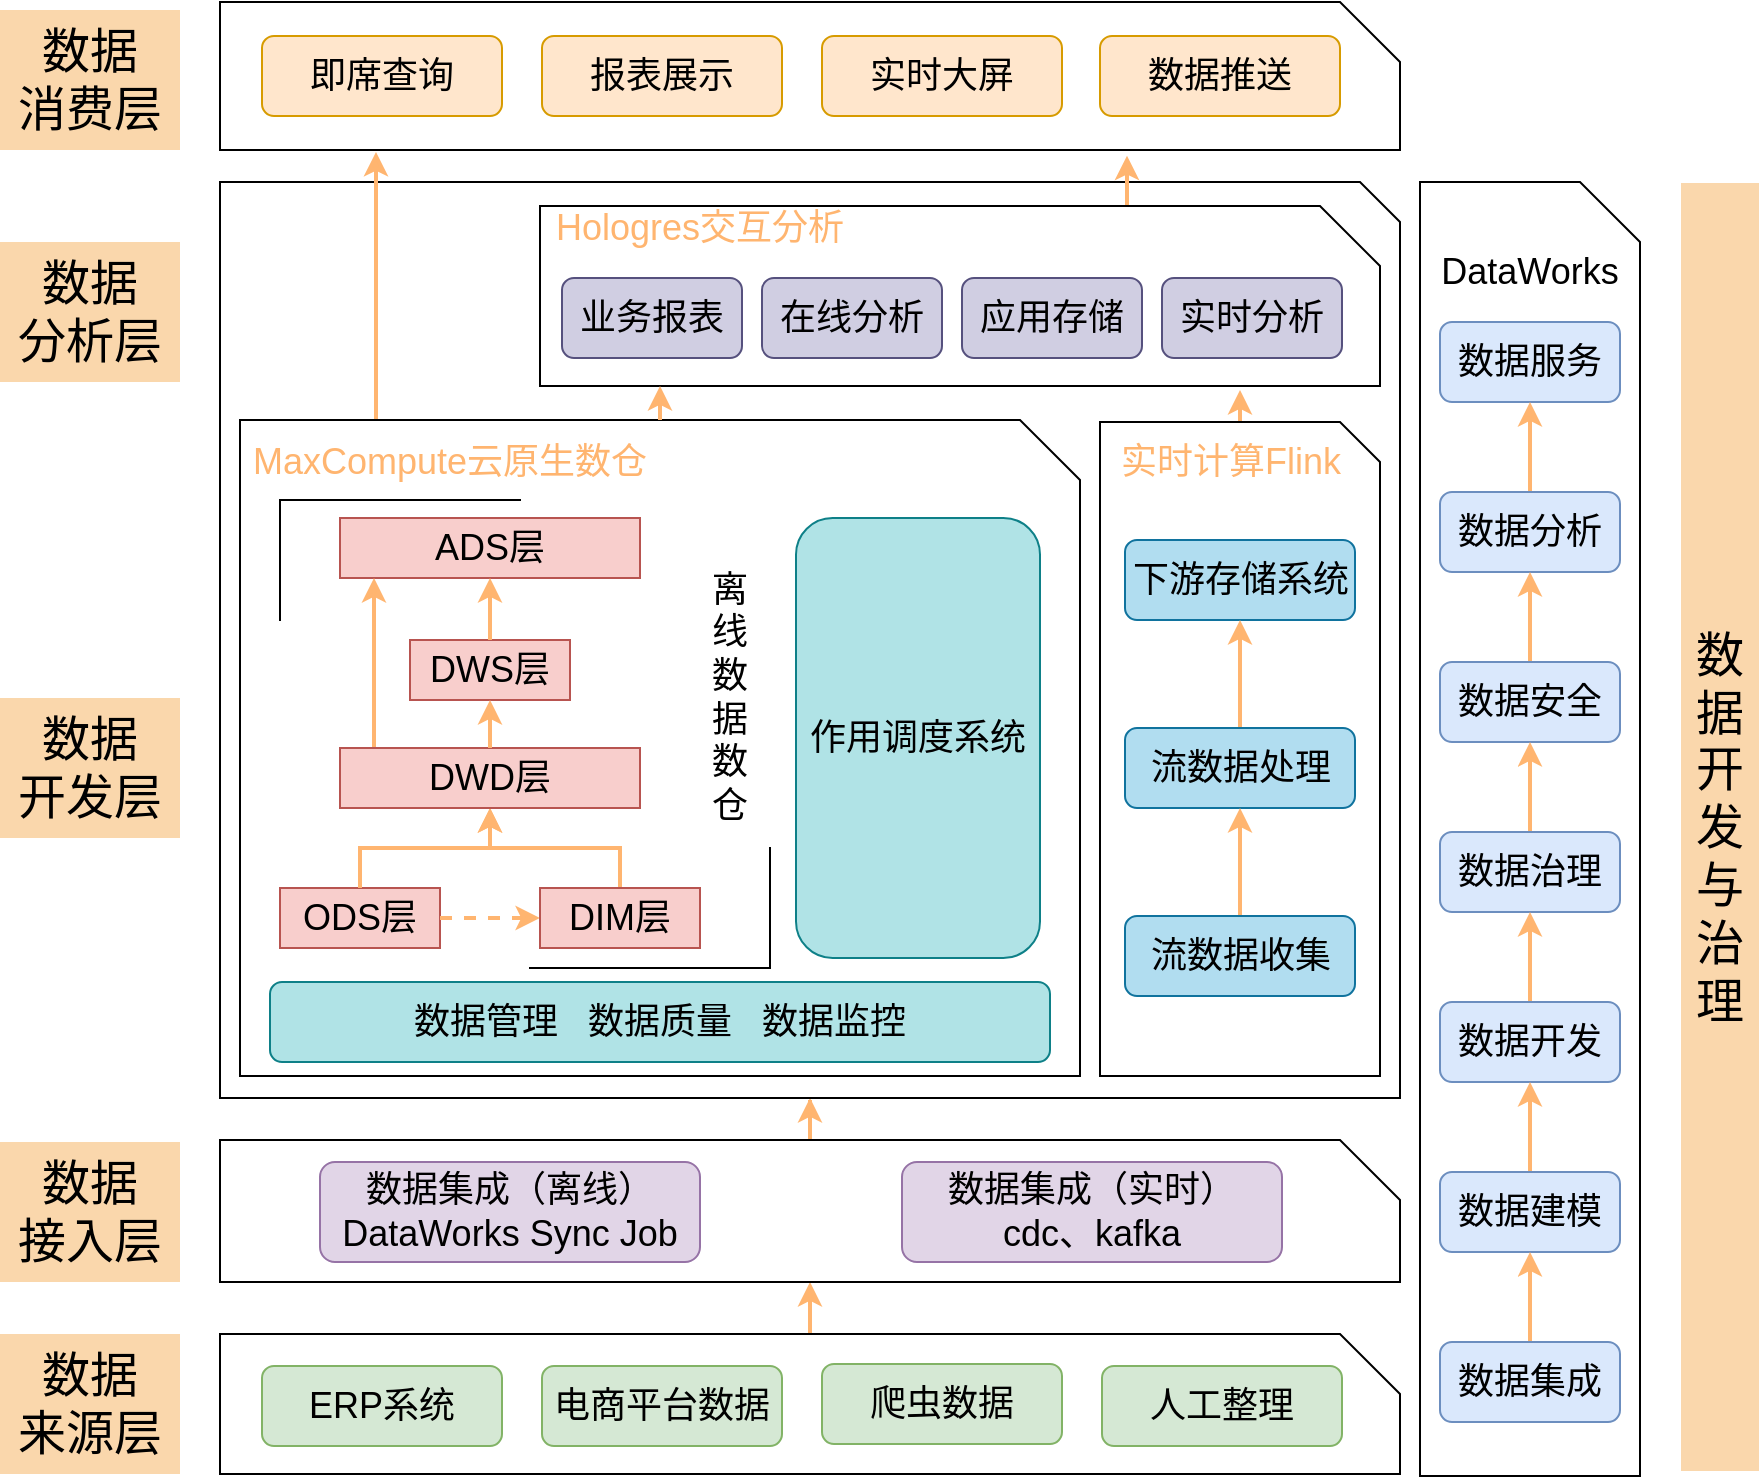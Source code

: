 <mxfile version="21.6.8" type="device">
  <diagram name="第 1 页" id="a_q8hOg4LT2aydWftlRZ">
    <mxGraphModel dx="1418" dy="828" grid="1" gridSize="10" guides="1" tooltips="1" connect="1" arrows="1" fold="1" page="1" pageScale="1" pageWidth="827" pageHeight="1169" math="0" shadow="0">
      <root>
        <mxCell id="0" />
        <mxCell id="1" parent="0" />
        <mxCell id="xm9shnRIB7Id6ECnDcKJ-46" value="" style="edgeStyle=orthogonalEdgeStyle;rounded=0;orthogonalLoop=1;jettySize=auto;html=1;fillColor=#f0a30a;strokeColor=#FFB570;strokeWidth=2;" parent="1" source="xm9shnRIB7Id6ECnDcKJ-7" target="xm9shnRIB7Id6ECnDcKJ-33" edge="1">
          <mxGeometry relative="1" as="geometry" />
        </mxCell>
        <mxCell id="xm9shnRIB7Id6ECnDcKJ-7" value="" style="shape=card;whiteSpace=wrap;html=1;direction=south;" parent="1" vertex="1">
          <mxGeometry x="360" y="826" width="590" height="70" as="geometry" />
        </mxCell>
        <mxCell id="xm9shnRIB7Id6ECnDcKJ-2" value="&lt;font style=&quot;font-size: 18px;&quot;&gt;ERP系统&lt;/font&gt;" style="rounded=1;whiteSpace=wrap;html=1;movable=1;resizable=1;rotatable=1;deletable=1;editable=1;locked=0;connectable=1;fillColor=#d5e8d4;strokeColor=#82b366;" parent="1" vertex="1">
          <mxGeometry x="381" y="842" width="120" height="40" as="geometry" />
        </mxCell>
        <mxCell id="xm9shnRIB7Id6ECnDcKJ-13" value="&lt;font style=&quot;font-size: 18px;&quot;&gt;爬虫数据&lt;/font&gt;" style="rounded=1;whiteSpace=wrap;html=1;movable=1;resizable=1;rotatable=1;deletable=1;editable=1;locked=0;connectable=1;fillColor=#d5e8d4;strokeColor=#82b366;" parent="1" vertex="1">
          <mxGeometry x="661" y="841" width="120" height="40" as="geometry" />
        </mxCell>
        <mxCell id="xm9shnRIB7Id6ECnDcKJ-14" value="&lt;span style=&quot;font-size: 18px;&quot;&gt;电商平台数据&lt;/span&gt;" style="rounded=1;whiteSpace=wrap;html=1;movable=1;resizable=1;rotatable=1;deletable=1;editable=1;locked=0;connectable=1;fillColor=#d5e8d4;strokeColor=#82b366;" parent="1" vertex="1">
          <mxGeometry x="521" y="842" width="120" height="40" as="geometry" />
        </mxCell>
        <mxCell id="xm9shnRIB7Id6ECnDcKJ-15" value="&lt;font style=&quot;font-size: 18px;&quot;&gt;人工整理&lt;/font&gt;" style="rounded=1;whiteSpace=wrap;html=1;movable=1;resizable=1;rotatable=1;deletable=1;editable=1;locked=0;connectable=1;fillColor=#d5e8d4;strokeColor=#82b366;" parent="1" vertex="1">
          <mxGeometry x="801" y="842" width="120" height="40" as="geometry" />
        </mxCell>
        <mxCell id="xm9shnRIB7Id6ECnDcKJ-18" value="" style="shape=card;whiteSpace=wrap;html=1;direction=south;" parent="1" vertex="1">
          <mxGeometry x="960" y="250" width="110" height="647" as="geometry" />
        </mxCell>
        <mxCell id="xm9shnRIB7Id6ECnDcKJ-20" value="&lt;font style=&quot;font-size: 24px;&quot;&gt;数据开发与治理&lt;/font&gt;" style="text;html=1;strokeColor=#FFFFFF;fillColor=#fad7ac;align=center;verticalAlign=middle;whiteSpace=wrap;rounded=0;" parent="1" vertex="1">
          <mxGeometry x="1090" y="250" width="40" height="645" as="geometry" />
        </mxCell>
        <mxCell id="xm9shnRIB7Id6ECnDcKJ-25" value="&lt;font style=&quot;font-size: 18px;&quot;&gt;DataWorks&lt;/font&gt;" style="text;html=1;strokeColor=none;fillColor=none;align=center;verticalAlign=middle;whiteSpace=wrap;rounded=0;" parent="1" vertex="1">
          <mxGeometry x="965" y="280" width="100" height="30" as="geometry" />
        </mxCell>
        <mxCell id="xm9shnRIB7Id6ECnDcKJ-101" value="" style="edgeStyle=orthogonalEdgeStyle;rounded=0;orthogonalLoop=1;jettySize=auto;html=1;entryX=1;entryY=0.5;entryDx=0;entryDy=0;entryPerimeter=0;fontColor=#000000;strokeColor=#FFB570;strokeWidth=2;" parent="1" source="xm9shnRIB7Id6ECnDcKJ-33" target="xm9shnRIB7Id6ECnDcKJ-49" edge="1">
          <mxGeometry relative="1" as="geometry" />
        </mxCell>
        <mxCell id="xm9shnRIB7Id6ECnDcKJ-33" value="" style="shape=card;whiteSpace=wrap;html=1;direction=south;" parent="1" vertex="1">
          <mxGeometry x="360" y="729" width="590" height="71" as="geometry" />
        </mxCell>
        <mxCell id="xm9shnRIB7Id6ECnDcKJ-35" value="&lt;span style=&quot;font-size: 18px;&quot;&gt;数据集成（离线）DataWorks Sync Job&lt;/span&gt;" style="rounded=1;whiteSpace=wrap;html=1;movable=1;resizable=1;rotatable=1;deletable=1;editable=1;locked=0;connectable=1;fillColor=#e1d5e7;strokeColor=#9673a6;" parent="1" vertex="1">
          <mxGeometry x="410" y="740" width="190" height="50" as="geometry" />
        </mxCell>
        <mxCell id="xm9shnRIB7Id6ECnDcKJ-36" value="&lt;span style=&quot;font-size: 18px;&quot;&gt;数据集成（实时）cdc、kafka&lt;/span&gt;" style="rounded=1;whiteSpace=wrap;html=1;movable=1;resizable=1;rotatable=1;deletable=1;editable=1;locked=0;connectable=1;fillColor=#e1d5e7;strokeColor=#9673a6;" parent="1" vertex="1">
          <mxGeometry x="701" y="740" width="190" height="50" as="geometry" />
        </mxCell>
        <mxCell id="xm9shnRIB7Id6ECnDcKJ-49" value="" style="verticalLabelPosition=bottom;verticalAlign=top;html=1;shape=card;whiteSpace=wrap;size=20;arcSize=12;direction=south;" parent="1" vertex="1">
          <mxGeometry x="360" y="250" width="590" height="458" as="geometry" />
        </mxCell>
        <mxCell id="xm9shnRIB7Id6ECnDcKJ-139" style="edgeStyle=elbowEdgeStyle;rounded=0;orthogonalLoop=1;jettySize=auto;html=1;entryX=1.022;entryY=0.167;entryDx=0;entryDy=0;entryPerimeter=0;strokeColor=#FFB570;strokeWidth=2;" parent="1" source="xm9shnRIB7Id6ECnDcKJ-50" target="xm9shnRIB7Id6ECnDcKJ-87" edge="1">
          <mxGeometry relative="1" as="geometry" />
        </mxCell>
        <mxCell id="xm9shnRIB7Id6ECnDcKJ-50" value="" style="verticalLabelPosition=bottom;verticalAlign=top;html=1;shape=card;whiteSpace=wrap;size=20;arcSize=12;direction=south;" parent="1" vertex="1">
          <mxGeometry x="800" y="370" width="140" height="327" as="geometry" />
        </mxCell>
        <mxCell id="xm9shnRIB7Id6ECnDcKJ-81" value="&lt;font style=&quot;font-size: 18px;&quot;&gt;实时计算Flink&lt;/font&gt;" style="text;html=1;strokeColor=none;fillColor=none;align=center;verticalAlign=middle;whiteSpace=wrap;rounded=0;fontColor=#FFB570;" parent="1" vertex="1">
          <mxGeometry x="807.5" y="375" width="115" height="30" as="geometry" />
        </mxCell>
        <mxCell id="xm9shnRIB7Id6ECnDcKJ-131" style="rounded=0;orthogonalLoop=1;jettySize=auto;html=1;entryX=1.013;entryY=0.868;entryDx=0;entryDy=0;entryPerimeter=0;edgeStyle=elbowEdgeStyle;strokeWidth=2;strokeColor=#FFB570;" parent="1" source="xm9shnRIB7Id6ECnDcKJ-116" target="xm9shnRIB7Id6ECnDcKJ-105" edge="1">
          <mxGeometry relative="1" as="geometry" />
        </mxCell>
        <mxCell id="xm9shnRIB7Id6ECnDcKJ-116" value="" style="shape=card;whiteSpace=wrap;html=1;direction=south;" parent="1" vertex="1">
          <mxGeometry x="370" y="369" width="420" height="328" as="geometry" />
        </mxCell>
        <mxCell id="xm9shnRIB7Id6ECnDcKJ-83" value="&lt;span style=&quot;font-size: 18px;&quot;&gt;下游存储系统&lt;/span&gt;" style="rounded=1;whiteSpace=wrap;html=1;movable=1;resizable=1;rotatable=1;deletable=1;editable=1;locked=0;connectable=1;fillColor=#b1ddf0;strokeColor=#10739e;" parent="1" vertex="1">
          <mxGeometry x="812.5" y="429" width="115" height="40" as="geometry" />
        </mxCell>
        <mxCell id="xm9shnRIB7Id6ECnDcKJ-149" value="" style="edgeStyle=orthogonalEdgeStyle;rounded=0;orthogonalLoop=1;jettySize=auto;html=1;strokeWidth=2;strokeColor=#FFB570;" parent="1" source="xm9shnRIB7Id6ECnDcKJ-84" target="xm9shnRIB7Id6ECnDcKJ-83" edge="1">
          <mxGeometry relative="1" as="geometry" />
        </mxCell>
        <mxCell id="xm9shnRIB7Id6ECnDcKJ-84" value="&lt;span style=&quot;font-size: 18px;&quot;&gt;流数据处理&lt;/span&gt;" style="rounded=1;whiteSpace=wrap;html=1;movable=1;resizable=1;rotatable=1;deletable=1;editable=1;locked=0;connectable=1;fillColor=#b1ddf0;strokeColor=#10739e;" parent="1" vertex="1">
          <mxGeometry x="812.5" y="523" width="115" height="40" as="geometry" />
        </mxCell>
        <mxCell id="xm9shnRIB7Id6ECnDcKJ-148" value="" style="edgeStyle=orthogonalEdgeStyle;rounded=0;orthogonalLoop=1;jettySize=auto;html=1;strokeWidth=2;strokeColor=#FFB570;" parent="1" source="xm9shnRIB7Id6ECnDcKJ-85" target="xm9shnRIB7Id6ECnDcKJ-84" edge="1">
          <mxGeometry relative="1" as="geometry" />
        </mxCell>
        <mxCell id="xm9shnRIB7Id6ECnDcKJ-85" value="&lt;span style=&quot;font-size: 18px;&quot;&gt;流数据收集&lt;/span&gt;" style="rounded=1;whiteSpace=wrap;html=1;movable=1;resizable=1;rotatable=1;deletable=1;editable=1;locked=0;connectable=1;fillColor=#b1ddf0;strokeColor=#10739e;" parent="1" vertex="1">
          <mxGeometry x="812.5" y="617" width="115" height="40" as="geometry" />
        </mxCell>
        <mxCell id="xm9shnRIB7Id6ECnDcKJ-135" style="edgeStyle=elbowEdgeStyle;rounded=0;orthogonalLoop=1;jettySize=auto;html=1;entryX=1.038;entryY=0.231;entryDx=0;entryDy=0;entryPerimeter=0;strokeColor=#FFB570;strokeWidth=2;" parent="1" source="xm9shnRIB7Id6ECnDcKJ-87" target="xm9shnRIB7Id6ECnDcKJ-105" edge="1">
          <mxGeometry relative="1" as="geometry" />
        </mxCell>
        <mxCell id="xm9shnRIB7Id6ECnDcKJ-87" value="" style="shape=card;whiteSpace=wrap;html=1;direction=south;" parent="1" vertex="1">
          <mxGeometry x="520" y="262" width="420" height="90" as="geometry" />
        </mxCell>
        <mxCell id="xm9shnRIB7Id6ECnDcKJ-88" value="&lt;font color=&quot;#ffb570&quot; style=&quot;font-size: 18px;&quot;&gt;Hologres交互分析&lt;/font&gt;" style="text;html=1;strokeColor=none;fillColor=none;align=center;verticalAlign=middle;whiteSpace=wrap;rounded=0;" parent="1" vertex="1">
          <mxGeometry x="520" y="258" width="160" height="30" as="geometry" />
        </mxCell>
        <mxCell id="xm9shnRIB7Id6ECnDcKJ-89" value="&lt;font style=&quot;font-size: 18px;&quot;&gt;业务报表&lt;/font&gt;" style="rounded=1;whiteSpace=wrap;html=1;movable=1;resizable=1;rotatable=1;deletable=1;editable=1;locked=0;connectable=1;fillColor=#d0cee2;strokeColor=#56517e;" parent="1" vertex="1">
          <mxGeometry x="531" y="298" width="90" height="40" as="geometry" />
        </mxCell>
        <mxCell id="xm9shnRIB7Id6ECnDcKJ-90" value="&lt;span style=&quot;font-size: 18px;&quot;&gt;在线分析&lt;/span&gt;" style="rounded=1;whiteSpace=wrap;html=1;movable=1;resizable=1;rotatable=1;deletable=1;editable=1;locked=0;connectable=1;fillColor=#d0cee2;strokeColor=#56517e;" parent="1" vertex="1">
          <mxGeometry x="631" y="298" width="90" height="40" as="geometry" />
        </mxCell>
        <mxCell id="xm9shnRIB7Id6ECnDcKJ-91" value="&lt;font style=&quot;font-size: 18px;&quot;&gt;应用存储&lt;/font&gt;" style="rounded=1;whiteSpace=wrap;html=1;movable=1;resizable=1;rotatable=1;deletable=1;editable=1;locked=0;connectable=1;fillColor=#d0cee2;strokeColor=#56517e;" parent="1" vertex="1">
          <mxGeometry x="731" y="298" width="90" height="40" as="geometry" />
        </mxCell>
        <mxCell id="xm9shnRIB7Id6ECnDcKJ-92" value="&lt;font style=&quot;font-size: 18px;&quot;&gt;实时分析&lt;/font&gt;" style="rounded=1;whiteSpace=wrap;html=1;movable=1;resizable=1;rotatable=1;deletable=1;editable=1;locked=0;connectable=1;fillColor=#d0cee2;strokeColor=#56517e;" parent="1" vertex="1">
          <mxGeometry x="831" y="298" width="90" height="40" as="geometry" />
        </mxCell>
        <mxCell id="xm9shnRIB7Id6ECnDcKJ-105" value="" style="shape=card;whiteSpace=wrap;html=1;direction=south;" parent="1" vertex="1">
          <mxGeometry x="360" y="160" width="590" height="74" as="geometry" />
        </mxCell>
        <mxCell id="xm9shnRIB7Id6ECnDcKJ-106" value="&lt;span style=&quot;font-size: 18px;&quot;&gt;即席查询&lt;/span&gt;" style="rounded=1;whiteSpace=wrap;html=1;movable=1;resizable=1;rotatable=1;deletable=1;editable=1;locked=0;connectable=1;fillColor=#ffe6cc;strokeColor=#d79b00;" parent="1" vertex="1">
          <mxGeometry x="381" y="177" width="120" height="40" as="geometry" />
        </mxCell>
        <mxCell id="xm9shnRIB7Id6ECnDcKJ-107" value="&lt;span style=&quot;font-size: 18px;&quot;&gt;报表展示&lt;/span&gt;" style="rounded=1;whiteSpace=wrap;html=1;movable=1;resizable=1;rotatable=1;deletable=1;editable=1;locked=0;connectable=1;fillColor=#ffe6cc;strokeColor=#d79b00;" parent="1" vertex="1">
          <mxGeometry x="521" y="177" width="120" height="40" as="geometry" />
        </mxCell>
        <mxCell id="xm9shnRIB7Id6ECnDcKJ-108" value="&lt;span style=&quot;font-size: 18px;&quot;&gt;实时大屏&lt;/span&gt;" style="rounded=1;whiteSpace=wrap;html=1;movable=1;resizable=1;rotatable=1;deletable=1;editable=1;locked=0;connectable=1;fillColor=#ffe6cc;strokeColor=#d79b00;" parent="1" vertex="1">
          <mxGeometry x="661" y="177" width="120" height="40" as="geometry" />
        </mxCell>
        <mxCell id="xm9shnRIB7Id6ECnDcKJ-110" value="&lt;span style=&quot;font-size: 18px;&quot;&gt;数据推送&lt;/span&gt;" style="rounded=1;whiteSpace=wrap;html=1;movable=1;resizable=1;rotatable=1;deletable=1;editable=1;locked=0;connectable=1;fillColor=#ffe6cc;strokeColor=#d79b00;" parent="1" vertex="1">
          <mxGeometry x="800" y="177" width="120" height="40" as="geometry" />
        </mxCell>
        <mxCell id="xm9shnRIB7Id6ECnDcKJ-118" style="edgeStyle=orthogonalEdgeStyle;rounded=0;orthogonalLoop=1;jettySize=auto;html=1;strokeColor=#FFB570;strokeWidth=2;" parent="1" source="xm9shnRIB7Id6ECnDcKJ-116" target="xm9shnRIB7Id6ECnDcKJ-87" edge="1">
          <mxGeometry relative="1" as="geometry">
            <Array as="points">
              <mxPoint x="580" y="288" />
              <mxPoint x="580" y="288" />
            </Array>
          </mxGeometry>
        </mxCell>
        <mxCell id="xm9shnRIB7Id6ECnDcKJ-80" value="&lt;font color=&quot;#ffb570&quot; style=&quot;font-size: 18px;&quot;&gt;MaxCompute云原生数仓&lt;/font&gt;" style="text;html=1;strokeColor=none;fillColor=none;align=center;verticalAlign=middle;whiteSpace=wrap;rounded=0;" parent="1" vertex="1">
          <mxGeometry x="375" y="375" width="200" height="30" as="geometry" />
        </mxCell>
        <mxCell id="xm9shnRIB7Id6ECnDcKJ-56" value="&lt;font style=&quot;font-size: 18px;&quot;&gt;ADS层&lt;/font&gt;" style="rounded=0;whiteSpace=wrap;html=1;fillColor=#f8cecc;strokeColor=#b85450;" parent="1" vertex="1">
          <mxGeometry x="420" y="418" width="150" height="30" as="geometry" />
        </mxCell>
        <mxCell id="xm9shnRIB7Id6ECnDcKJ-52" value="&lt;span style=&quot;font-size: 18px;&quot;&gt;数据管理&amp;nbsp; &amp;nbsp;数据质量&amp;nbsp; &amp;nbsp;数据监控&lt;/span&gt;" style="rounded=1;whiteSpace=wrap;html=1;movable=1;resizable=1;rotatable=1;deletable=1;editable=1;locked=0;connectable=1;fillColor=#b0e3e6;strokeColor=#0e8088;" parent="1" vertex="1">
          <mxGeometry x="385" y="650" width="390" height="40" as="geometry" />
        </mxCell>
        <mxCell id="xm9shnRIB7Id6ECnDcKJ-59" value="&lt;font style=&quot;font-size: 18px;&quot;&gt;ODS层&lt;/font&gt;" style="rounded=0;whiteSpace=wrap;html=1;fillColor=#f8cecc;strokeColor=#b85450;" parent="1" vertex="1">
          <mxGeometry x="390" y="603" width="80" height="30" as="geometry" />
        </mxCell>
        <mxCell id="xm9shnRIB7Id6ECnDcKJ-71" value="&lt;font style=&quot;font-size: 18px;&quot;&gt;离线数据数仓&lt;/font&gt;" style="text;html=1;strokeColor=none;fillColor=none;align=center;verticalAlign=middle;whiteSpace=wrap;rounded=0;" parent="1" vertex="1">
          <mxGeometry x="600" y="428" width="30" height="160" as="geometry" />
        </mxCell>
        <mxCell id="xm9shnRIB7Id6ECnDcKJ-69" value="&lt;font style=&quot;font-size: 18px;&quot;&gt;作用调度系统&lt;/font&gt;" style="rounded=1;whiteSpace=wrap;html=1;fillColor=#b0e3e6;strokeColor=#0e8088;" parent="1" vertex="1">
          <mxGeometry x="648" y="418" width="122" height="220" as="geometry" />
        </mxCell>
        <mxCell id="xm9shnRIB7Id6ECnDcKJ-61" value="" style="edgeStyle=orthogonalEdgeStyle;rounded=0;orthogonalLoop=1;jettySize=auto;html=1;strokeColor=#FFB570;dashed=1;strokeWidth=2;" parent="1" source="xm9shnRIB7Id6ECnDcKJ-59" target="xm9shnRIB7Id6ECnDcKJ-60" edge="1">
          <mxGeometry relative="1" as="geometry" />
        </mxCell>
        <mxCell id="xm9shnRIB7Id6ECnDcKJ-63" value="" style="edgeStyle=orthogonalEdgeStyle;rounded=0;orthogonalLoop=1;jettySize=auto;html=1;strokeWidth=2;strokeColor=#FFB570;" parent="1" source="xm9shnRIB7Id6ECnDcKJ-60" target="xm9shnRIB7Id6ECnDcKJ-58" edge="1">
          <mxGeometry relative="1" as="geometry" />
        </mxCell>
        <mxCell id="xm9shnRIB7Id6ECnDcKJ-62" value="" style="edgeStyle=orthogonalEdgeStyle;rounded=0;orthogonalLoop=1;jettySize=auto;html=1;strokeColor=#FFB570;strokeWidth=2;" parent="1" source="xm9shnRIB7Id6ECnDcKJ-59" target="xm9shnRIB7Id6ECnDcKJ-58" edge="1">
          <mxGeometry relative="1" as="geometry" />
        </mxCell>
        <mxCell id="xm9shnRIB7Id6ECnDcKJ-121" style="edgeStyle=orthogonalEdgeStyle;rounded=0;orthogonalLoop=1;jettySize=auto;html=1;strokeColor=#FFB570;strokeWidth=2;" parent="1" edge="1">
          <mxGeometry relative="1" as="geometry">
            <mxPoint x="437" y="533" as="sourcePoint" />
            <mxPoint x="437" y="448" as="targetPoint" />
          </mxGeometry>
        </mxCell>
        <mxCell id="xm9shnRIB7Id6ECnDcKJ-58" value="&lt;font style=&quot;font-size: 18px;&quot;&gt;DWD层&lt;/font&gt;" style="rounded=0;whiteSpace=wrap;html=1;fillColor=#f8cecc;strokeColor=#b85450;" parent="1" vertex="1">
          <mxGeometry x="420" y="533" width="150" height="30" as="geometry" />
        </mxCell>
        <mxCell id="xm9shnRIB7Id6ECnDcKJ-57" value="&lt;font style=&quot;font-size: 18px;&quot;&gt;DWS层&lt;/font&gt;" style="rounded=0;whiteSpace=wrap;html=1;fillColor=#f8cecc;strokeColor=#b85450;" parent="1" vertex="1">
          <mxGeometry x="455" y="479" width="80" height="30" as="geometry" />
        </mxCell>
        <mxCell id="xm9shnRIB7Id6ECnDcKJ-72" value="" style="shape=partialRectangle;whiteSpace=wrap;html=1;bottom=0;right=0;fillColor=none;" parent="1" vertex="1">
          <mxGeometry x="390" y="409" width="120" height="60" as="geometry" />
        </mxCell>
        <mxCell id="xm9shnRIB7Id6ECnDcKJ-64" value="" style="edgeStyle=orthogonalEdgeStyle;rounded=0;orthogonalLoop=1;jettySize=auto;html=1;strokeWidth=2;strokeColor=#FFB570;" parent="1" source="xm9shnRIB7Id6ECnDcKJ-58" target="xm9shnRIB7Id6ECnDcKJ-57" edge="1">
          <mxGeometry relative="1" as="geometry" />
        </mxCell>
        <mxCell id="xm9shnRIB7Id6ECnDcKJ-65" value="" style="edgeStyle=orthogonalEdgeStyle;rounded=0;orthogonalLoop=1;jettySize=auto;html=1;strokeWidth=2;strokeColor=#FFB570;" parent="1" source="xm9shnRIB7Id6ECnDcKJ-57" target="xm9shnRIB7Id6ECnDcKJ-56" edge="1">
          <mxGeometry relative="1" as="geometry" />
        </mxCell>
        <mxCell id="xm9shnRIB7Id6ECnDcKJ-73" value="" style="shape=partialRectangle;whiteSpace=wrap;html=1;top=0;left=0;fillColor=none;" parent="1" vertex="1">
          <mxGeometry x="515" y="583" width="120" height="60" as="geometry" />
        </mxCell>
        <mxCell id="xm9shnRIB7Id6ECnDcKJ-60" value="&lt;font style=&quot;font-size: 18px;&quot;&gt;DIM层&lt;/font&gt;" style="rounded=0;whiteSpace=wrap;html=1;fillColor=#f8cecc;strokeColor=#b85450;" parent="1" vertex="1">
          <mxGeometry x="520" y="603" width="80" height="30" as="geometry" />
        </mxCell>
        <mxCell id="xm9shnRIB7Id6ECnDcKJ-26" value="&lt;font style=&quot;font-size: 18px;&quot;&gt;数据服务&lt;/font&gt;" style="rounded=1;whiteSpace=wrap;html=1;movable=1;resizable=1;rotatable=1;deletable=1;editable=1;locked=0;connectable=1;fillColor=#dae8fc;strokeColor=#6c8ebf;" parent="1" vertex="1">
          <mxGeometry x="970" y="320" width="90" height="40" as="geometry" />
        </mxCell>
        <mxCell id="xm9shnRIB7Id6ECnDcKJ-142" value="" style="edgeStyle=orthogonalEdgeStyle;rounded=0;orthogonalLoop=1;jettySize=auto;html=1;strokeColor=#FFB570;strokeWidth=2;" parent="1" source="xm9shnRIB7Id6ECnDcKJ-27" target="xm9shnRIB7Id6ECnDcKJ-26" edge="1">
          <mxGeometry relative="1" as="geometry" />
        </mxCell>
        <mxCell id="xm9shnRIB7Id6ECnDcKJ-27" value="&lt;font style=&quot;font-size: 18px;&quot;&gt;数据分析&lt;/font&gt;" style="rounded=1;whiteSpace=wrap;html=1;movable=1;resizable=1;rotatable=1;deletable=1;editable=1;locked=0;connectable=1;fillColor=#dae8fc;strokeColor=#6c8ebf;" parent="1" vertex="1">
          <mxGeometry x="970" y="405" width="90" height="40" as="geometry" />
        </mxCell>
        <mxCell id="xm9shnRIB7Id6ECnDcKJ-143" value="" style="edgeStyle=orthogonalEdgeStyle;rounded=0;orthogonalLoop=1;jettySize=auto;html=1;strokeWidth=2;strokeColor=#FFB570;" parent="1" source="xm9shnRIB7Id6ECnDcKJ-28" target="xm9shnRIB7Id6ECnDcKJ-27" edge="1">
          <mxGeometry relative="1" as="geometry" />
        </mxCell>
        <mxCell id="xm9shnRIB7Id6ECnDcKJ-28" value="&lt;font style=&quot;font-size: 18px;&quot;&gt;数据安全&lt;/font&gt;" style="rounded=1;whiteSpace=wrap;html=1;movable=1;resizable=1;rotatable=1;deletable=1;editable=1;locked=0;connectable=1;fillColor=#dae8fc;strokeColor=#6c8ebf;" parent="1" vertex="1">
          <mxGeometry x="970" y="490" width="90" height="40" as="geometry" />
        </mxCell>
        <mxCell id="xm9shnRIB7Id6ECnDcKJ-144" value="" style="edgeStyle=orthogonalEdgeStyle;rounded=0;orthogonalLoop=1;jettySize=auto;html=1;strokeColor=#FFB570;strokeWidth=2;" parent="1" source="xm9shnRIB7Id6ECnDcKJ-29" target="xm9shnRIB7Id6ECnDcKJ-28" edge="1">
          <mxGeometry relative="1" as="geometry" />
        </mxCell>
        <mxCell id="xm9shnRIB7Id6ECnDcKJ-29" value="&lt;font style=&quot;font-size: 18px;&quot;&gt;数据治理&lt;/font&gt;" style="rounded=1;whiteSpace=wrap;html=1;movable=1;resizable=1;rotatable=1;deletable=1;editable=1;locked=0;connectable=1;fillColor=#dae8fc;strokeColor=#6c8ebf;" parent="1" vertex="1">
          <mxGeometry x="970" y="575" width="90" height="40" as="geometry" />
        </mxCell>
        <mxCell id="xm9shnRIB7Id6ECnDcKJ-145" value="" style="edgeStyle=orthogonalEdgeStyle;rounded=0;orthogonalLoop=1;jettySize=auto;html=1;strokeColor=#FFB570;strokeWidth=2;" parent="1" source="xm9shnRIB7Id6ECnDcKJ-30" target="xm9shnRIB7Id6ECnDcKJ-29" edge="1">
          <mxGeometry relative="1" as="geometry" />
        </mxCell>
        <mxCell id="xm9shnRIB7Id6ECnDcKJ-30" value="&lt;font style=&quot;font-size: 18px;&quot;&gt;数据开发&lt;/font&gt;" style="rounded=1;whiteSpace=wrap;html=1;movable=1;resizable=1;rotatable=1;deletable=1;editable=1;locked=0;connectable=1;fillColor=#dae8fc;strokeColor=#6c8ebf;" parent="1" vertex="1">
          <mxGeometry x="970" y="660" width="90" height="40" as="geometry" />
        </mxCell>
        <mxCell id="xm9shnRIB7Id6ECnDcKJ-146" value="" style="edgeStyle=orthogonalEdgeStyle;rounded=0;orthogonalLoop=1;jettySize=auto;html=1;strokeColor=#FFB570;strokeWidth=2;" parent="1" source="xm9shnRIB7Id6ECnDcKJ-31" target="xm9shnRIB7Id6ECnDcKJ-30" edge="1">
          <mxGeometry relative="1" as="geometry" />
        </mxCell>
        <mxCell id="xm9shnRIB7Id6ECnDcKJ-31" value="&lt;font style=&quot;font-size: 18px;&quot;&gt;数据建模&lt;/font&gt;" style="rounded=1;whiteSpace=wrap;html=1;movable=1;resizable=1;rotatable=1;deletable=1;editable=1;locked=0;connectable=1;fillColor=#dae8fc;strokeColor=#6c8ebf;" parent="1" vertex="1">
          <mxGeometry x="970" y="745" width="90" height="40" as="geometry" />
        </mxCell>
        <mxCell id="xm9shnRIB7Id6ECnDcKJ-147" value="" style="edgeStyle=orthogonalEdgeStyle;rounded=0;orthogonalLoop=1;jettySize=auto;html=1;strokeColor=#FFB570;strokeWidth=2;" parent="1" source="xm9shnRIB7Id6ECnDcKJ-32" target="xm9shnRIB7Id6ECnDcKJ-31" edge="1">
          <mxGeometry relative="1" as="geometry" />
        </mxCell>
        <mxCell id="xm9shnRIB7Id6ECnDcKJ-32" value="&lt;font style=&quot;font-size: 18px;&quot;&gt;数据集成&lt;/font&gt;" style="rounded=1;whiteSpace=wrap;html=1;movable=1;resizable=1;rotatable=1;deletable=1;editable=1;locked=0;connectable=1;fillColor=#dae8fc;strokeColor=#6c8ebf;" parent="1" vertex="1">
          <mxGeometry x="970" y="830" width="90" height="40" as="geometry" />
        </mxCell>
        <mxCell id="xm9shnRIB7Id6ECnDcKJ-150" value="&lt;font style=&quot;font-size: 24px;&quot;&gt;数据&lt;br&gt;来源层&lt;/font&gt;" style="text;html=1;strokeColor=none;fillColor=#fad7ac;align=center;verticalAlign=middle;whiteSpace=wrap;rounded=0;" parent="1" vertex="1">
          <mxGeometry x="250" y="826" width="90" height="70" as="geometry" />
        </mxCell>
        <mxCell id="xm9shnRIB7Id6ECnDcKJ-151" value="&lt;font style=&quot;font-size: 24px;&quot;&gt;数据&lt;br&gt;接入层&lt;/font&gt;" style="text;html=1;strokeColor=none;fillColor=#fad7ac;align=center;verticalAlign=middle;whiteSpace=wrap;rounded=0;" parent="1" vertex="1">
          <mxGeometry x="250" y="730" width="90" height="70" as="geometry" />
        </mxCell>
        <mxCell id="xm9shnRIB7Id6ECnDcKJ-152" value="&lt;font style=&quot;font-size: 24px;&quot;&gt;数据&lt;br&gt;开发层&lt;/font&gt;" style="text;html=1;strokeColor=none;fillColor=#fad7ac;align=center;verticalAlign=middle;whiteSpace=wrap;rounded=0;" parent="1" vertex="1">
          <mxGeometry x="250" y="508" width="90" height="70" as="geometry" />
        </mxCell>
        <mxCell id="xm9shnRIB7Id6ECnDcKJ-153" value="&lt;font style=&quot;font-size: 24px;&quot;&gt;数据&lt;br&gt;分析层&lt;/font&gt;" style="text;html=1;strokeColor=none;fillColor=#fad7ac;align=center;verticalAlign=middle;whiteSpace=wrap;rounded=0;" parent="1" vertex="1">
          <mxGeometry x="250" y="280" width="90" height="70" as="geometry" />
        </mxCell>
        <mxCell id="xm9shnRIB7Id6ECnDcKJ-154" value="&lt;font style=&quot;font-size: 24px;&quot;&gt;数据&lt;br&gt;消费层&lt;/font&gt;" style="text;html=1;strokeColor=none;fillColor=#fad7ac;align=center;verticalAlign=middle;whiteSpace=wrap;rounded=0;" parent="1" vertex="1">
          <mxGeometry x="250" y="164" width="90" height="70" as="geometry" />
        </mxCell>
      </root>
    </mxGraphModel>
  </diagram>
</mxfile>
